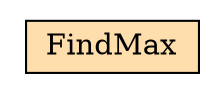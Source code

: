 digraph FindMax_hierarchy { rankdir="TB" 
 node [shape="rectangle"]; 
rankdir="LR" 
stylesheet = "styles.css"
module_4 [shape= "plaintext" href="FindMax.dot.svg" label=<

<TABLE BORDER="0" CELLBORDER="1" CELLSPACING="0" CELLPADDING="4" >
      
  <TR >
    <TD BGCOLOR="#FFDEAD" > FindMax </TD>
  </TR>
        
</TABLE>>];

      }